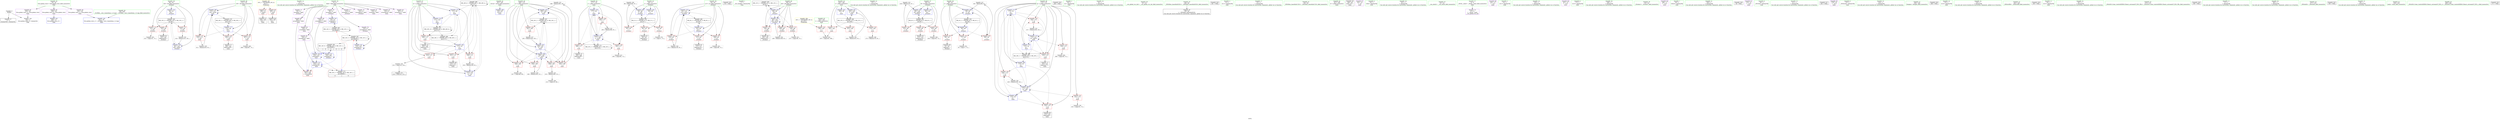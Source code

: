 digraph "SVFG" {
	label="SVFG";

	Node0x558fda318f20 [shape=record,color=grey,label="{NodeID: 0\nNullPtr}"];
	Node0x558fda318f20 -> Node0x558fda339a10[style=solid];
	Node0x558fda318f20 -> Node0x558fda33f210[style=solid];
	Node0x558fda351380 [shape=record,color=black,label="{NodeID: 263\nMR_10V_3 = PHI(MR_10V_4, MR_10V_2, )\npts\{65 \}\n}"];
	Node0x558fda351380 -> Node0x558fda338d10[style=dashed];
	Node0x558fda351380 -> Node0x558fda338de0[style=dashed];
	Node0x558fda351380 -> Node0x558fda338eb0[style=dashed];
	Node0x558fda351380 -> Node0x558fda33fe70[style=dashed];
	Node0x558fda340f80 [shape=record,color=blue,label="{NodeID: 180\n175\<--311\ni29\<--inc44\nmain\n}"];
	Node0x558fda340f80 -> Node0x558fda33ea60[style=dashed];
	Node0x558fda340f80 -> Node0x558fda33eb30[style=dashed];
	Node0x558fda340f80 -> Node0x558fda33ec00[style=dashed];
	Node0x558fda340f80 -> Node0x558fda340f80[style=dashed];
	Node0x558fda340f80 -> Node0x558fda353a80[style=dashed];
	Node0x558fda338280 [shape=record,color=red,label="{NodeID: 97\n186\<--19\n\<--stdout\nmain\n}"];
	Node0x558fda338280 -> Node0x558fda33a290[style=solid];
	Node0x558fda317990 [shape=record,color=green,label="{NodeID: 14\n73\<--1\n\<--dummyObj\nCan only get source location for instruction, argument, global var or function.}"];
	Node0x558fda338de0 [shape=record,color=red,label="{NodeID: 111\n142\<--64\n\<--i26\n_Z5clearv\n}"];
	Node0x558fda338de0 -> Node0x558fda33a0f0[style=solid];
	Node0x558fda3370e0 [shape=record,color=green,label="{NodeID: 28\n8\<--9\nfield\<--field_field_insensitive\nGlob }"];
	Node0x558fda3370e0 -> Node0x558fda33a910[style=solid];
	Node0x558fda3370e0 -> Node0x558fda33a9e0[style=solid];
	Node0x558fda3370e0 -> Node0x558fda33aab0[style=solid];
	Node0x558fda3370e0 -> Node0x558fda33ab80[style=solid];
	Node0x558fda3370e0 -> Node0x558fda33ac50[style=solid];
	Node0x558fda3370e0 -> Node0x558fda33ad20[style=solid];
	Node0x558fda3370e0 -> Node0x558fda33adf0[style=solid];
	Node0x558fda3370e0 -> Node0x558fda33aec0[style=solid];
	Node0x558fda3370e0 -> Node0x558fda33af90[style=solid];
	Node0x558fda3370e0 -> Node0x558fda33b060[style=solid];
	Node0x558fda3370e0 -> Node0x558fda33b130[style=solid];
	Node0x558fda3370e0 -> Node0x558fda33b200[style=solid];
	Node0x558fda33e240 [shape=record,color=red,label="{NodeID: 125\n214\<--171\n\<--si\nmain\n}"];
	Node0x558fda33e240 -> Node0x558fda346d20[style=solid];
	Node0x558fda337ca0 [shape=record,color=green,label="{NodeID: 42\n161\<--162\nretval\<--retval_field_insensitive\nmain\n}"];
	Node0x558fda337ca0 -> Node0x558fda33ff40[style=solid];
	Node0x558fda344320 [shape=record,color=grey,label="{NodeID: 222\n266 = Binary(265, 267, )\n}"];
	Node0x558fda344320 -> Node0x558fda340c40[style=solid];
	Node0x558fda33eda0 [shape=record,color=red,label="{NodeID: 139\n298\<--177\n\<--j\nmain\n}"];
	Node0x558fda33eda0 -> Node0x558fda33a770[style=solid];
	Node0x558fda339910 [shape=record,color=green,label="{NodeID: 56\n28\<--336\n_GLOBAL__sub_I_hamelinny_2_0.cpp\<--_GLOBAL__sub_I_hamelinny_2_0.cpp_field_insensitive\n}"];
	Node0x558fda339910 -> Node0x558fda33f110[style=solid];
	Node0x558fda345820 [shape=record,color=grey,label="{NodeID: 236\n96 = Binary(95, 97, )\n}"];
	Node0x558fda345820 -> Node0x558fda33f650[style=solid];
	Node0x558fda33f990 [shape=record,color=blue,label="{NodeID: 153\n62\<--121\nj12\<--inc21\n_Z5clearv\n}"];
	Node0x558fda33f990 -> Node0x558fda338aa0[style=dashed];
	Node0x558fda33f990 -> Node0x558fda338b70[style=dashed];
	Node0x558fda33f990 -> Node0x558fda338c40[style=dashed];
	Node0x558fda33f990 -> Node0x558fda33f990[style=dashed];
	Node0x558fda33f990 -> Node0x558fda358a80[style=dashed];
	Node0x558fda33a500 [shape=record,color=black,label="{NodeID: 70\n250\<--249\nidxprom15\<--\nmain\n}"];
	Node0x558fda36b330 [shape=record,color=black,label="{NodeID: 333\n276 = PHI()\n}"];
	Node0x558fda346d20 [shape=record,color=grey,label="{NodeID: 250\n215 = cmp(214, 216, )\n}"];
	Node0x558fda346d20 -> Node0x558fda06e150[style=solid];
	Node0x558fda3404f0 [shape=record,color=blue,label="{NodeID: 167\n171\<--235\nsi\<--inc\nmain\n}"];
	Node0x558fda3404f0 -> Node0x558fda359480[style=dashed];
	Node0x558fda33b060 [shape=record,color=purple,label="{NodeID: 84\n254\<--8\narrayidx18\<--field\nmain\n}"];
	Node0x558fda33b060 -> Node0x558fda340900[style=solid];
	Node0x558fda318e80 [shape=record,color=green,label="{NodeID: 1\n7\<--1\n__dso_handle\<--dummyObj\nGlob }"];
	Node0x558fda352090 [shape=record,color=black,label="{NodeID: 264\nMR_12V_2 = PHI(MR_12V_4, MR_12V_1, )\npts\{67 \}\n}"];
	Node0x558fda352090 -> Node0x558fda33fc00[style=dashed];
	Node0x558fda341050 [shape=record,color=blue,label="{NodeID: 181\n165\<--316\ni\<--inc47\nmain\n}"];
	Node0x558fda341050 -> Node0x558fda352680[style=dashed];
	Node0x558fda338350 [shape=record,color=red,label="{NodeID: 98\n71\<--56\n\<--i\n_Z5clearv\n}"];
	Node0x558fda338350 -> Node0x558fda347020[style=solid];
	Node0x558fda317a60 [shape=record,color=green,label="{NodeID: 15\n87\<--1\n\<--dummyObj\nCan only get source location for instruction, argument, global var or function.}"];
	Node0x558fda338eb0 [shape=record,color=red,label="{NodeID: 112\n153\<--64\n\<--i26\n_Z5clearv\n}"];
	Node0x558fda338eb0 -> Node0x558fda3456a0[style=solid];
	Node0x558fda3371b0 [shape=record,color=green,label="{NodeID: 29\n26\<--30\nllvm.global_ctors\<--llvm.global_ctors_field_insensitive\nGlob }"];
	Node0x558fda3371b0 -> Node0x558fda33b7b0[style=solid];
	Node0x558fda3371b0 -> Node0x558fda33b8b0[style=solid];
	Node0x558fda3371b0 -> Node0x558fda33b9b0[style=solid];
	Node0x558fda33e310 [shape=record,color=red,label="{NodeID: 126\n221\<--171\n\<--si\nmain\n}"];
	Node0x558fda33e310 -> Node0x558fda33a360[style=solid];
	Node0x558fda337d70 [shape=record,color=green,label="{NodeID: 43\n163\<--164\nt\<--t_field_insensitive\nmain\n}"];
	Node0x558fda337d70 -> Node0x558fda33db30[style=solid];
	Node0x558fda3444a0 [shape=record,color=grey,label="{NodeID: 223\n126 = Binary(125, 97, )\n}"];
	Node0x558fda3444a0 -> Node0x558fda33fa60[style=solid];
	Node0x558fda33ee70 [shape=record,color=red,label="{NodeID: 140\n304\<--177\n\<--j\nmain\n}"];
	Node0x558fda33ee70 -> Node0x558fda3450a0[style=solid];
	Node0x558fda339a10 [shape=record,color=black,label="{NodeID: 57\n2\<--3\ndummyVal\<--dummyVal\n}"];
	Node0x558fda3459a0 [shape=record,color=grey,label="{NodeID: 237\n90 = Binary(89, 91, )\n}"];
	Node0x558fda3459a0 -> Node0x558fda33f580[style=solid];
	Node0x558fda33fa60 [shape=record,color=blue,label="{NodeID: 154\n60\<--126\ni8\<--add24\n_Z5clearv\n}"];
	Node0x558fda33fa60 -> Node0x558fda358580[style=dashed];
	Node0x558fda33a5d0 [shape=record,color=black,label="{NodeID: 71\n253\<--252\nidxprom17\<--\nmain\n}"];
	Node0x558fda36b430 [shape=record,color=black,label="{NodeID: 334\n280 = PHI()\n}"];
	Node0x558fda346ea0 [shape=record,color=grey,label="{NodeID: 251\n78 = cmp(77, 73, )\n}"];
	Node0x558fda3405c0 [shape=record,color=blue,label="{NodeID: 168\n173\<--91\nsj\<--\nmain\n}"];
	Node0x558fda3405c0 -> Node0x558fda33e580[style=dashed];
	Node0x558fda3405c0 -> Node0x558fda33e650[style=dashed];
	Node0x558fda3405c0 -> Node0x558fda340420[style=dashed];
	Node0x558fda3405c0 -> Node0x558fda340830[style=dashed];
	Node0x558fda33b130 [shape=record,color=purple,label="{NodeID: 85\n297\<--8\narrayidx37\<--field\nmain\n}"];
	Node0x558fda318590 [shape=record,color=green,label="{NodeID: 2\n10\<--1\n.str\<--dummyObj\nGlob }"];
	Node0x558fda352180 [shape=record,color=black,label="{NodeID: 265\nMR_14V_8 = PHI(MR_14V_9, MR_14V_5, )\npts\{90000 \}\n|{|<s2>8|<s3>8|<s4>8|<s5>8}}"];
	Node0x558fda352180 -> Node0x558fda33fcd0[style=dashed];
	Node0x558fda352180 -> Node0x558fda352180[style=dashed];
	Node0x558fda352180:s2 -> Node0x558fda33ef40[style=dashed,color=blue];
	Node0x558fda352180:s3 -> Node0x558fda340350[style=dashed,color=blue];
	Node0x558fda352180:s4 -> Node0x558fda340900[style=dashed,color=blue];
	Node0x558fda352180:s5 -> Node0x558fda354480[style=dashed,color=blue];
	Node0x558fda338420 [shape=record,color=red,label="{NodeID: 99\n83\<--56\n\<--i\n_Z5clearv\n}"];
	Node0x558fda338420 -> Node0x558fda339db0[style=solid];
	Node0x558fda317b30 [shape=record,color=green,label="{NodeID: 16\n91\<--1\n\<--dummyObj\nCan only get source location for instruction, argument, global var or function.}"];
	Node0x558fda338f80 [shape=record,color=red,label="{NodeID: 113\n136\<--66\n\<--j30\n_Z5clearv\n}"];
	Node0x558fda338f80 -> Node0x558fda345fa0[style=solid];
	Node0x558fda337280 [shape=record,color=green,label="{NodeID: 30\n31\<--32\n__cxx_global_var_init\<--__cxx_global_var_init_field_insensitive\n}"];
	Node0x558fda33e3e0 [shape=record,color=red,label="{NodeID: 127\n234\<--171\n\<--si\nmain\n}"];
	Node0x558fda33e3e0 -> Node0x558fda344620[style=solid];
	Node0x558fda337e40 [shape=record,color=green,label="{NodeID: 44\n165\<--166\ni\<--i_field_insensitive\nmain\n}"];
	Node0x558fda337e40 -> Node0x558fda33dbc0[style=solid];
	Node0x558fda337e40 -> Node0x558fda33dc90[style=solid];
	Node0x558fda337e40 -> Node0x558fda33dd60[style=solid];
	Node0x558fda337e40 -> Node0x558fda340010[style=solid];
	Node0x558fda337e40 -> Node0x558fda341050[style=solid];
	Node0x558fda344620 [shape=record,color=grey,label="{NodeID: 224\n235 = Binary(234, 91, )\n}"];
	Node0x558fda344620 -> Node0x558fda3404f0[style=solid];
	Node0x558fda33ef40 [shape=record,color=red,label="{NodeID: 141\n301\<--300\n\<--arrayidx39\nmain\n}"];
	Node0x558fda339b10 [shape=record,color=black,label="{NodeID: 58\n39\<--40\n\<--_ZNSt8ios_base4InitD1Ev\nCan only get source location for instruction, argument, global var or function.}"];
	Node0x558fda345b20 [shape=record,color=grey,label="{NodeID: 238\n275 = Binary(274, 91, )\n}"];
	Node0x558fda33fb30 [shape=record,color=blue,label="{NodeID: 155\n64\<--91\ni26\<--\n_Z5clearv\n}"];
	Node0x558fda33fb30 -> Node0x558fda351380[style=dashed];
	Node0x558fda33a6a0 [shape=record,color=black,label="{NodeID: 72\n296\<--295\nidxprom36\<--\nmain\n}"];
	Node0x558fda36b530 [shape=record,color=black,label="{NodeID: 335\n281 = PHI()\n}"];
	Node0x558fda347020 [shape=record,color=grey,label="{NodeID: 252\n72 = cmp(71, 73, )\n}"];
	Node0x558fda340690 [shape=record,color=blue,label="{NodeID: 169\n169\<--240\nn\<--sub11\nmain\n}"];
	Node0x558fda340690 -> Node0x558fda33df00[style=dashed];
	Node0x558fda340690 -> Node0x558fda33dfd0[style=dashed];
	Node0x558fda340690 -> Node0x558fda33e0a0[style=dashed];
	Node0x558fda340690 -> Node0x558fda33e170[style=dashed];
	Node0x558fda340690 -> Node0x558fda340690[style=dashed];
	Node0x558fda340690 -> Node0x558fda340c40[style=dashed];
	Node0x558fda340690 -> Node0x558fda352b80[style=dashed];
	Node0x558fda33b200 [shape=record,color=purple,label="{NodeID: 86\n300\<--8\narrayidx39\<--field\nmain\n}"];
	Node0x558fda33b200 -> Node0x558fda33ef40[style=solid];
	Node0x558fda318fb0 [shape=record,color=green,label="{NodeID: 3\n12\<--1\n.str.1\<--dummyObj\nGlob }"];
	Node0x558fda352680 [shape=record,color=black,label="{NodeID: 266\nMR_22V_3 = PHI(MR_22V_4, MR_22V_2, )\npts\{166 \}\n}"];
	Node0x558fda352680 -> Node0x558fda33dbc0[style=dashed];
	Node0x558fda352680 -> Node0x558fda33dc90[style=dashed];
	Node0x558fda352680 -> Node0x558fda33dd60[style=dashed];
	Node0x558fda352680 -> Node0x558fda341050[style=dashed];
	Node0x558fda3384f0 [shape=record,color=red,label="{NodeID: 100\n95\<--56\n\<--i\n_Z5clearv\n}"];
	Node0x558fda3384f0 -> Node0x558fda345820[style=solid];
	Node0x558fda317c00 [shape=record,color=green,label="{NodeID: 17\n97\<--1\n\<--dummyObj\nCan only get source location for instruction, argument, global var or function.}"];
	Node0x558fda339050 [shape=record,color=red,label="{NodeID: 114\n139\<--66\n\<--j30\n_Z5clearv\n}"];
	Node0x558fda339050 -> Node0x558fda33a020[style=solid];
	Node0x558fda337350 [shape=record,color=green,label="{NodeID: 31\n35\<--36\n_ZNSt8ios_base4InitC1Ev\<--_ZNSt8ios_base4InitC1Ev_field_insensitive\n}"];
	Node0x558fda33e4b0 [shape=record,color=red,label="{NodeID: 128\n249\<--171\n\<--si\nmain\n}"];
	Node0x558fda33e4b0 -> Node0x558fda33a500[style=solid];
	Node0x558fda337f10 [shape=record,color=green,label="{NodeID: 45\n167\<--168\nd\<--d_field_insensitive\nmain\n}"];
	Node0x558fda3447a0 [shape=record,color=grey,label="{NodeID: 225\n210 = Binary(209, 211, )\n}"];
	Node0x558fda3447a0 -> Node0x558fda345e20[style=solid];
	Node0x558fda33f010 [shape=record,color=blue,label="{NodeID: 142\n340\<--27\nllvm.global_ctors_0\<--\nGlob }"];
	Node0x558fda339c10 [shape=record,color=black,label="{NodeID: 59\n160\<--69\nmain_ret\<--\nmain\n}"];
	Node0x558fda345ca0 [shape=record,color=grey,label="{NodeID: 239\n232 = cmp(231, 73, )\n}"];
	Node0x558fda33fc00 [shape=record,color=blue,label="{NodeID: 156\n66\<--69\nj30\<--\n_Z5clearv\n}"];
	Node0x558fda33fc00 -> Node0x558fda338f80[style=dashed];
	Node0x558fda33fc00 -> Node0x558fda339050[style=dashed];
	Node0x558fda33fc00 -> Node0x558fda33daa0[style=dashed];
	Node0x558fda33fc00 -> Node0x558fda33fda0[style=dashed];
	Node0x558fda33fc00 -> Node0x558fda352090[style=dashed];
	Node0x558fda33a770 [shape=record,color=black,label="{NodeID: 73\n299\<--298\nidxprom38\<--\nmain\n}"];
	Node0x558fda340760 [shape=record,color=blue,label="{NodeID: 170\n171\<--69\nsi\<--\nmain\n}"];
	Node0x558fda340760 -> Node0x558fda33e4b0[style=dashed];
	Node0x558fda340760 -> Node0x558fda340aa0[style=dashed];
	Node0x558fda340760 -> Node0x558fda353080[style=dashed];
	Node0x558fda340760 -> Node0x558fda354980[style=dashed];
	Node0x558fda33b2d0 [shape=record,color=purple,label="{NodeID: 87\n181\<--10\n\<--.str\nmain\n}"];
	Node0x558fda318b80 [shape=record,color=green,label="{NodeID: 4\n14\<--1\nstdin\<--dummyObj\nGlob }"];
	Node0x558fda352b80 [shape=record,color=black,label="{NodeID: 267\nMR_24V_2 = PHI(MR_24V_6, MR_24V_1, )\npts\{170 \}\n}"];
	Node0x558fda352b80 -> Node0x558fda33de30[style=dashed];
	Node0x558fda352b80 -> Node0x558fda3400e0[style=dashed];
	Node0x558fda3385c0 [shape=record,color=red,label="{NodeID: 101\n77\<--58\n\<--j\n_Z5clearv\n}"];
	Node0x558fda3385c0 -> Node0x558fda346ea0[style=solid];
	Node0x558fda336b00 [shape=record,color=green,label="{NodeID: 18\n101\<--1\n\<--dummyObj\nCan only get source location for instruction, argument, global var or function.}"];
	Node0x558fda33daa0 [shape=record,color=red,label="{NodeID: 115\n148\<--66\n\<--j30\n_Z5clearv\n}"];
	Node0x558fda33daa0 -> Node0x558fda345520[style=solid];
	Node0x558fda337420 [shape=record,color=green,label="{NodeID: 32\n41\<--42\n__cxa_atexit\<--__cxa_atexit_field_insensitive\n}"];
	Node0x558fda33e580 [shape=record,color=red,label="{NodeID: 129\n224\<--173\n\<--sj\nmain\n}"];
	Node0x558fda33e580 -> Node0x558fda33a430[style=solid];
	Node0x558fda337fe0 [shape=record,color=green,label="{NodeID: 46\n169\<--170\nn\<--n_field_insensitive\nmain\n}"];
	Node0x558fda337fe0 -> Node0x558fda33de30[style=solid];
	Node0x558fda337fe0 -> Node0x558fda33df00[style=solid];
	Node0x558fda337fe0 -> Node0x558fda33dfd0[style=solid];
	Node0x558fda337fe0 -> Node0x558fda33e0a0[style=solid];
	Node0x558fda337fe0 -> Node0x558fda33e170[style=solid];
	Node0x558fda337fe0 -> Node0x558fda3400e0[style=solid];
	Node0x558fda337fe0 -> Node0x558fda340690[style=solid];
	Node0x558fda337fe0 -> Node0x558fda340c40[style=solid];
	Node0x558fda344920 [shape=record,color=grey,label="{NodeID: 226\n121 = Binary(120, 91, )\n}"];
	Node0x558fda344920 -> Node0x558fda33f990[style=solid];
	Node0x558fda33f110 [shape=record,color=blue,label="{NodeID: 143\n341\<--28\nllvm.global_ctors_1\<--_GLOBAL__sub_I_hamelinny_2_0.cpp\nGlob }"];
	Node0x558fda339ce0 [shape=record,color=black,label="{NodeID: 60\n81\<--80\nidxprom\<--\n_Z5clearv\n}"];
	Node0x558fda345e20 [shape=record,color=grey,label="{NodeID: 240\n212 = cmp(210, 69, )\n}"];
	Node0x558fda33fcd0 [shape=record,color=blue,label="{NodeID: 157\n144\<--146\narrayidx37\<--\n_Z5clearv\n}"];
	Node0x558fda33fcd0 -> Node0x558fda33fcd0[style=dashed];
	Node0x558fda33fcd0 -> Node0x558fda352180[style=dashed];
	Node0x558fda33a840 [shape=record,color=purple,label="{NodeID: 74\n37\<--4\n\<--_ZStL8__ioinit\n__cxx_global_var_init\n}"];
	Node0x558fda340830 [shape=record,color=blue,label="{NodeID: 171\n173\<--91\nsj\<--\nmain\n}"];
	Node0x558fda340830 -> Node0x558fda33e7f0[style=dashed];
	Node0x558fda340830 -> Node0x558fda33e8c0[style=dashed];
	Node0x558fda340830 -> Node0x558fda3409d0[style=dashed];
	Node0x558fda340830 -> Node0x558fda353580[style=dashed];
	Node0x558fda33b3a0 [shape=record,color=purple,label="{NodeID: 88\n182\<--12\n\<--.str.1\nmain\n}"];
	Node0x558fda318c10 [shape=record,color=green,label="{NodeID: 5\n15\<--1\n.str.2\<--dummyObj\nGlob }"];
	Node0x558fda353080 [shape=record,color=black,label="{NodeID: 268\nMR_26V_2 = PHI(MR_26V_8, MR_26V_1, )\npts\{172 \}\n}"];
	Node0x558fda353080 -> Node0x558fda3401b0[style=dashed];
	Node0x558fda338690 [shape=record,color=red,label="{NodeID: 102\n80\<--58\n\<--j\n_Z5clearv\n}"];
	Node0x558fda338690 -> Node0x558fda339ce0[style=solid];
	Node0x558fda336b90 [shape=record,color=green,label="{NodeID: 19\n118\<--1\n\<--dummyObj\nCan only get source location for instruction, argument, global var or function.}"];
	Node0x558fda33db30 [shape=record,color=red,label="{NodeID: 116\n196\<--163\n\<--t\nmain\n}"];
	Node0x558fda33db30 -> Node0x558fda346120[style=solid];
	Node0x558fda3374f0 [shape=record,color=green,label="{NodeID: 33\n40\<--46\n_ZNSt8ios_base4InitD1Ev\<--_ZNSt8ios_base4InitD1Ev_field_insensitive\n}"];
	Node0x558fda3374f0 -> Node0x558fda339b10[style=solid];
	Node0x558fda33e650 [shape=record,color=red,label="{NodeID: 130\n228\<--173\n\<--sj\nmain\n}"];
	Node0x558fda33e650 -> Node0x558fda344f20[style=solid];
	Node0x558fda3380b0 [shape=record,color=green,label="{NodeID: 47\n171\<--172\nsi\<--si_field_insensitive\nmain\n}"];
	Node0x558fda3380b0 -> Node0x558fda33e240[style=solid];
	Node0x558fda3380b0 -> Node0x558fda33e310[style=solid];
	Node0x558fda3380b0 -> Node0x558fda33e3e0[style=solid];
	Node0x558fda3380b0 -> Node0x558fda33e4b0[style=solid];
	Node0x558fda3380b0 -> Node0x558fda3401b0[style=solid];
	Node0x558fda3380b0 -> Node0x558fda3404f0[style=solid];
	Node0x558fda3380b0 -> Node0x558fda340760[style=solid];
	Node0x558fda3380b0 -> Node0x558fda340aa0[style=solid];
	Node0x558fda344aa0 [shape=record,color=grey,label="{NodeID: 227\n202 = Binary(203, 201, )\n}"];
	Node0x558fda344aa0 -> Node0x558fda3400e0[style=solid];
	Node0x558fda33f210 [shape=record,color=blue, style = dotted,label="{NodeID: 144\n342\<--3\nllvm.global_ctors_2\<--dummyVal\nGlob }"];
	Node0x558fda339db0 [shape=record,color=black,label="{NodeID: 61\n84\<--83\nidxprom4\<--\n_Z5clearv\n}"];
	Node0x558fda345fa0 [shape=record,color=grey,label="{NodeID: 241\n137 = cmp(136, 73, )\n}"];
	Node0x558fda33fda0 [shape=record,color=blue,label="{NodeID: 158\n66\<--149\nj30\<--inc39\n_Z5clearv\n}"];
	Node0x558fda33fda0 -> Node0x558fda338f80[style=dashed];
	Node0x558fda33fda0 -> Node0x558fda339050[style=dashed];
	Node0x558fda33fda0 -> Node0x558fda33daa0[style=dashed];
	Node0x558fda33fda0 -> Node0x558fda33fda0[style=dashed];
	Node0x558fda33fda0 -> Node0x558fda352090[style=dashed];
	Node0x558fda33a910 [shape=record,color=purple,label="{NodeID: 75\n82\<--8\narrayidx\<--field\n_Z5clearv\n}"];
	Node0x558fda340900 [shape=record,color=blue,label="{NodeID: 172\n254\<--118\narrayidx18\<--\nmain\n}"];
	Node0x558fda340900 -> Node0x558fda33ef40[style=dashed];
	Node0x558fda340900 -> Node0x558fda340900[style=dashed];
	Node0x558fda340900 -> Node0x558fda354480[style=dashed];
	Node0x558fda33b470 [shape=record,color=purple,label="{NodeID: 89\n187\<--15\n\<--.str.2\nmain\n}"];
	Node0x558fda317780 [shape=record,color=green,label="{NodeID: 6\n17\<--1\n.str.3\<--dummyObj\nGlob }"];
	Node0x558fda353580 [shape=record,color=black,label="{NodeID: 269\nMR_28V_2 = PHI(MR_28V_9, MR_28V_1, )\npts\{174 \}\n}"];
	Node0x558fda353580 -> Node0x558fda340280[style=dashed];
	Node0x558fda338760 [shape=record,color=red,label="{NodeID: 103\n89\<--58\n\<--j\n_Z5clearv\n}"];
	Node0x558fda338760 -> Node0x558fda3459a0[style=solid];
	Node0x558fda336c20 [shape=record,color=green,label="{NodeID: 20\n146\<--1\n\<--dummyObj\nCan only get source location for instruction, argument, global var or function.}"];
	Node0x558fda33dbc0 [shape=record,color=red,label="{NodeID: 117\n195\<--165\n\<--i\nmain\n}"];
	Node0x558fda33dbc0 -> Node0x558fda346120[style=solid];
	Node0x558fda3375c0 [shape=record,color=green,label="{NodeID: 34\n53\<--54\n_Z5clearv\<--_Z5clearv_field_insensitive\n}"];
	Node0x558fda35aee0 [shape=record,color=yellow,style=double,label="{NodeID: 297\n16V_1 = ENCHI(MR_16V_0)\npts\{1 \}\nFun[main]}"];
	Node0x558fda35aee0 -> Node0x558fda3381b0[style=dashed];
	Node0x558fda35aee0 -> Node0x558fda338280[style=dashed];
	Node0x558fda33e720 [shape=record,color=red,label="{NodeID: 131\n231\<--173\n\<--sj\nmain\n}"];
	Node0x558fda33e720 -> Node0x558fda345ca0[style=solid];
	Node0x558fda3391a0 [shape=record,color=green,label="{NodeID: 48\n173\<--174\nsj\<--sj_field_insensitive\nmain\n}"];
	Node0x558fda3391a0 -> Node0x558fda33e580[style=solid];
	Node0x558fda3391a0 -> Node0x558fda33e650[style=solid];
	Node0x558fda3391a0 -> Node0x558fda33e720[style=solid];
	Node0x558fda3391a0 -> Node0x558fda33e7f0[style=solid];
	Node0x558fda3391a0 -> Node0x558fda33e8c0[style=solid];
	Node0x558fda3391a0 -> Node0x558fda33e990[style=solid];
	Node0x558fda3391a0 -> Node0x558fda340280[style=solid];
	Node0x558fda3391a0 -> Node0x558fda340420[style=solid];
	Node0x558fda3391a0 -> Node0x558fda3405c0[style=solid];
	Node0x558fda3391a0 -> Node0x558fda340830[style=solid];
	Node0x558fda3391a0 -> Node0x558fda3409d0[style=solid];
	Node0x558fda3391a0 -> Node0x558fda340b70[style=solid];
	Node0x558fda344c20 [shape=record,color=grey,label="{NodeID: 228\n240 = Binary(239, 211, )\n}"];
	Node0x558fda344c20 -> Node0x558fda340690[style=solid];
	Node0x558fda33f310 [shape=record,color=blue,label="{NodeID: 145\n56\<--69\ni\<--\n_Z5clearv\n}"];
	Node0x558fda33f310 -> Node0x558fda34fa80[style=dashed];
	Node0x558fda339e80 [shape=record,color=black,label="{NodeID: 62\n112\<--111\nidxprom16\<--\n_Z5clearv\n}"];
	Node0x558fda346120 [shape=record,color=grey,label="{NodeID: 242\n197 = cmp(195, 196, )\n}"];
	Node0x558fda33fe70 [shape=record,color=blue,label="{NodeID: 159\n64\<--154\ni26\<--add42\n_Z5clearv\n}"];
	Node0x558fda33fe70 -> Node0x558fda351380[style=dashed];
	Node0x558fda33a9e0 [shape=record,color=purple,label="{NodeID: 76\n85\<--8\narrayidx5\<--field\n_Z5clearv\n}"];
	Node0x558fda33a9e0 -> Node0x558fda33f4b0[style=solid];
	Node0x558fda3409d0 [shape=record,color=blue,label="{NodeID: 173\n173\<--257\nsj\<--add19\nmain\n}"];
	Node0x558fda3409d0 -> Node0x558fda33e7f0[style=dashed];
	Node0x558fda3409d0 -> Node0x558fda33e8c0[style=dashed];
	Node0x558fda3409d0 -> Node0x558fda33e990[style=dashed];
	Node0x558fda3409d0 -> Node0x558fda3409d0[style=dashed];
	Node0x558fda3409d0 -> Node0x558fda340b70[style=dashed];
	Node0x558fda3409d0 -> Node0x558fda353580[style=dashed];
	Node0x558fda33b540 [shape=record,color=purple,label="{NodeID: 90\n188\<--17\n\<--.str.3\nmain\n}"];
	Node0x558fda317810 [shape=record,color=green,label="{NodeID: 7\n19\<--1\nstdout\<--dummyObj\nGlob }"];
	Node0x558fda353a80 [shape=record,color=black,label="{NodeID: 270\nMR_30V_2 = PHI(MR_30V_4, MR_30V_1, )\npts\{176 \}\n}"];
	Node0x558fda353a80 -> Node0x558fda340d10[style=dashed];
	Node0x558fda338830 [shape=record,color=red,label="{NodeID: 104\n103\<--60\n\<--i8\n_Z5clearv\n}"];
	Node0x558fda338830 -> Node0x558fda346720[style=solid];
	Node0x558fda336cb0 [shape=record,color=green,label="{NodeID: 21\n203\<--1\n\<--dummyObj\nCan only get source location for instruction, argument, global var or function.}"];
	Node0x558fda33dc90 [shape=record,color=red,label="{NodeID: 118\n274\<--165\n\<--i\nmain\n}"];
	Node0x558fda33dc90 -> Node0x558fda345b20[style=solid];
	Node0x558fda3376c0 [shape=record,color=green,label="{NodeID: 35\n56\<--57\ni\<--i_field_insensitive\n_Z5clearv\n}"];
	Node0x558fda3376c0 -> Node0x558fda338350[style=solid];
	Node0x558fda3376c0 -> Node0x558fda338420[style=solid];
	Node0x558fda3376c0 -> Node0x558fda3384f0[style=solid];
	Node0x558fda3376c0 -> Node0x558fda33f310[style=solid];
	Node0x558fda3376c0 -> Node0x558fda33f650[style=solid];
	Node0x558fda33e7f0 [shape=record,color=red,label="{NodeID: 132\n252\<--173\n\<--sj\nmain\n}"];
	Node0x558fda33e7f0 -> Node0x558fda33a5d0[style=solid];
	Node0x558fda339270 [shape=record,color=green,label="{NodeID: 49\n175\<--176\ni29\<--i29_field_insensitive\nmain\n}"];
	Node0x558fda339270 -> Node0x558fda33ea60[style=solid];
	Node0x558fda339270 -> Node0x558fda33eb30[style=solid];
	Node0x558fda339270 -> Node0x558fda33ec00[style=solid];
	Node0x558fda339270 -> Node0x558fda340d10[style=solid];
	Node0x558fda339270 -> Node0x558fda340f80[style=solid];
	Node0x558fda344da0 [shape=record,color=grey,label="{NodeID: 229\n311 = Binary(310, 91, )\n}"];
	Node0x558fda344da0 -> Node0x558fda340f80[style=solid];
	Node0x558fda33f3e0 [shape=record,color=blue,label="{NodeID: 146\n58\<--69\nj\<--\n_Z5clearv\n}"];
	Node0x558fda33f3e0 -> Node0x558fda3385c0[style=dashed];
	Node0x558fda33f3e0 -> Node0x558fda338690[style=dashed];
	Node0x558fda33f3e0 -> Node0x558fda338760[style=dashed];
	Node0x558fda33f3e0 -> Node0x558fda33f580[style=dashed];
	Node0x558fda33f3e0 -> Node0x558fda34ff80[style=dashed];
	Node0x558fda339f50 [shape=record,color=black,label="{NodeID: 63\n115\<--114\nidxprom18\<--\n_Z5clearv\n}"];
	Node0x558fda36a9f0 [shape=record,color=black,label="{NodeID: 326\n38 = PHI()\n}"];
	Node0x558fda3462a0 [shape=record,color=grey,label="{NodeID: 243\n132 = cmp(131, 73, )\n}"];
	Node0x558fda33ff40 [shape=record,color=blue,label="{NodeID: 160\n161\<--69\nretval\<--\nmain\n}"];
	Node0x558fda33aab0 [shape=record,color=purple,label="{NodeID: 77\n113\<--8\narrayidx17\<--field\n_Z5clearv\n}"];
	Node0x558fda340aa0 [shape=record,color=blue,label="{NodeID: 174\n171\<--216\nsi\<--\nmain\n}"];
	Node0x558fda340aa0 -> Node0x558fda354980[style=dashed];
	Node0x558fda33b610 [shape=record,color=purple,label="{NodeID: 91\n270\<--22\n\<--.str.4\nmain\n}"];
	Node0x558fda3178a0 [shape=record,color=green,label="{NodeID: 8\n20\<--1\n_ZSt3cin\<--dummyObj\nGlob }"];
	Node0x558fda353f80 [shape=record,color=black,label="{NodeID: 271\nMR_32V_2 = PHI(MR_32V_3, MR_32V_1, )\npts\{178 \}\n}"];
	Node0x558fda353f80 -> Node0x558fda340de0[style=dashed];
	Node0x558fda353f80 -> Node0x558fda353f80[style=dashed];
	Node0x558fda338900 [shape=record,color=red,label="{NodeID: 105\n114\<--60\n\<--i8\n_Z5clearv\n}"];
	Node0x558fda338900 -> Node0x558fda339f50[style=solid];
	Node0x558fda336d40 [shape=record,color=green,label="{NodeID: 22\n211\<--1\n\<--dummyObj\nCan only get source location for instruction, argument, global var or function.}"];
	Node0x558fda358580 [shape=record,color=black,label="{NodeID: 285\nMR_6V_3 = PHI(MR_6V_4, MR_6V_2, )\npts\{61 \}\n}"];
	Node0x558fda358580 -> Node0x558fda338830[style=dashed];
	Node0x558fda358580 -> Node0x558fda338900[style=dashed];
	Node0x558fda358580 -> Node0x558fda3389d0[style=dashed];
	Node0x558fda358580 -> Node0x558fda33fa60[style=dashed];
	Node0x558fda33dd60 [shape=record,color=red,label="{NodeID: 119\n315\<--165\n\<--i\nmain\n}"];
	Node0x558fda33dd60 -> Node0x558fda3453a0[style=solid];
	Node0x558fda337790 [shape=record,color=green,label="{NodeID: 36\n58\<--59\nj\<--j_field_insensitive\n_Z5clearv\n}"];
	Node0x558fda337790 -> Node0x558fda3385c0[style=solid];
	Node0x558fda337790 -> Node0x558fda338690[style=solid];
	Node0x558fda337790 -> Node0x558fda338760[style=solid];
	Node0x558fda337790 -> Node0x558fda33f3e0[style=solid];
	Node0x558fda337790 -> Node0x558fda33f580[style=solid];
	Node0x558fda35b0d0 [shape=record,color=yellow,style=double,label="{NodeID: 299\n20V_1 = ENCHI(MR_20V_0)\npts\{164 \}\nFun[main]}"];
	Node0x558fda35b0d0 -> Node0x558fda33db30[style=dashed];
	Node0x558fda33e8c0 [shape=record,color=red,label="{NodeID: 133\n256\<--173\n\<--sj\nmain\n}"];
	Node0x558fda33e8c0 -> Node0x558fda345220[style=solid];
	Node0x558fda339340 [shape=record,color=green,label="{NodeID: 50\n177\<--178\nj\<--j_field_insensitive\nmain\n}"];
	Node0x558fda339340 -> Node0x558fda33ecd0[style=solid];
	Node0x558fda339340 -> Node0x558fda33eda0[style=solid];
	Node0x558fda339340 -> Node0x558fda33ee70[style=solid];
	Node0x558fda339340 -> Node0x558fda340de0[style=solid];
	Node0x558fda339340 -> Node0x558fda340eb0[style=solid];
	Node0x558fda344f20 [shape=record,color=grey,label="{NodeID: 230\n229 = Binary(228, 101, )\n}"];
	Node0x558fda344f20 -> Node0x558fda340420[style=solid];
	Node0x558fda33f4b0 [shape=record,color=blue,label="{NodeID: 147\n85\<--87\narrayidx5\<--\n_Z5clearv\n}"];
	Node0x558fda33f4b0 -> Node0x558fda350e80[style=dashed];
	Node0x558fda33a020 [shape=record,color=black,label="{NodeID: 64\n140\<--139\nidxprom34\<--\n_Z5clearv\n}"];
	Node0x558fda36aaf0 [shape=record,color=black,label="{NodeID: 327\n302 = PHI()\n}"];
	Node0x558fda346420 [shape=record,color=grey,label="{NodeID: 244\n260 = cmp(259, 73, )\n}"];
	Node0x558fda340010 [shape=record,color=blue,label="{NodeID: 161\n165\<--69\ni\<--\nmain\n}"];
	Node0x558fda340010 -> Node0x558fda352680[style=dashed];
	Node0x558fda33ab80 [shape=record,color=purple,label="{NodeID: 78\n116\<--8\narrayidx19\<--field\n_Z5clearv\n}"];
	Node0x558fda33ab80 -> Node0x558fda33f8c0[style=solid];
	Node0x558fda34fa80 [shape=record,color=black,label="{NodeID: 258\nMR_2V_3 = PHI(MR_2V_4, MR_2V_2, )\npts\{57 \}\n}"];
	Node0x558fda34fa80 -> Node0x558fda338350[style=dashed];
	Node0x558fda34fa80 -> Node0x558fda338420[style=dashed];
	Node0x558fda34fa80 -> Node0x558fda3384f0[style=dashed];
	Node0x558fda34fa80 -> Node0x558fda33f650[style=dashed];
	Node0x558fda340b70 [shape=record,color=blue,label="{NodeID: 175\n173\<--91\nsj\<--\nmain\n}"];
	Node0x558fda340b70 -> Node0x558fda33e7f0[style=dashed];
	Node0x558fda340b70 -> Node0x558fda33e8c0[style=dashed];
	Node0x558fda340b70 -> Node0x558fda3409d0[style=dashed];
	Node0x558fda340b70 -> Node0x558fda353580[style=dashed];
	Node0x558fda33b6e0 [shape=record,color=purple,label="{NodeID: 92\n279\<--24\n\<--.str.5\nmain\n}"];
	Node0x558fda3182c0 [shape=record,color=green,label="{NodeID: 9\n21\<--1\n_ZSt4cout\<--dummyObj\nGlob }"];
	Node0x558fda354480 [shape=record,color=black,label="{NodeID: 272\nMR_14V_2 = PHI(MR_14V_6, MR_14V_1, )\npts\{90000 \}\n|{<s0>8|<s1>8}}"];
	Node0x558fda354480:s0 -> Node0x558fda350e80[style=dashed,color=red];
	Node0x558fda354480:s1 -> Node0x558fda358f80[style=dashed,color=red];
	Node0x558fda3389d0 [shape=record,color=red,label="{NodeID: 106\n125\<--60\n\<--i8\n_Z5clearv\n}"];
	Node0x558fda3389d0 -> Node0x558fda3444a0[style=solid];
	Node0x558fda336dd0 [shape=record,color=green,label="{NodeID: 23\n216\<--1\n\<--dummyObj\nCan only get source location for instruction, argument, global var or function.}"];
	Node0x558fda358a80 [shape=record,color=black,label="{NodeID: 286\nMR_8V_2 = PHI(MR_8V_4, MR_8V_1, )\npts\{63 \}\n}"];
	Node0x558fda358a80 -> Node0x558fda33f7f0[style=dashed];
	Node0x558fda33de30 [shape=record,color=red,label="{NodeID: 120\n201\<--169\n\<--n\nmain\n}"];
	Node0x558fda33de30 -> Node0x558fda344aa0[style=solid];
	Node0x558fda337860 [shape=record,color=green,label="{NodeID: 37\n60\<--61\ni8\<--i8_field_insensitive\n_Z5clearv\n}"];
	Node0x558fda337860 -> Node0x558fda338830[style=solid];
	Node0x558fda337860 -> Node0x558fda338900[style=solid];
	Node0x558fda337860 -> Node0x558fda3389d0[style=solid];
	Node0x558fda337860 -> Node0x558fda33f720[style=solid];
	Node0x558fda337860 -> Node0x558fda33fa60[style=solid];
	Node0x558fda33e990 [shape=record,color=red,label="{NodeID: 134\n259\<--173\n\<--sj\nmain\n}"];
	Node0x558fda33e990 -> Node0x558fda346420[style=solid];
	Node0x558fda339410 [shape=record,color=green,label="{NodeID: 51\n184\<--185\nfreopen\<--freopen_field_insensitive\n}"];
	Node0x558fda3450a0 [shape=record,color=grey,label="{NodeID: 231\n305 = Binary(304, 91, )\n}"];
	Node0x558fda3450a0 -> Node0x558fda340eb0[style=solid];
	Node0x558fda33f580 [shape=record,color=blue,label="{NodeID: 148\n58\<--90\nj\<--inc\n_Z5clearv\n}"];
	Node0x558fda33f580 -> Node0x558fda3385c0[style=dashed];
	Node0x558fda33f580 -> Node0x558fda338690[style=dashed];
	Node0x558fda33f580 -> Node0x558fda338760[style=dashed];
	Node0x558fda33f580 -> Node0x558fda33f580[style=dashed];
	Node0x558fda33f580 -> Node0x558fda34ff80[style=dashed];
	Node0x558fda33a0f0 [shape=record,color=black,label="{NodeID: 65\n143\<--142\nidxprom36\<--\n_Z5clearv\n}"];
	Node0x558fda36add0 [shape=record,color=black,label="{NodeID: 328\n308 = PHI()\n}"];
	Node0x558fda3465a0 [shape=record,color=grey,label="{NodeID: 245\n109 = cmp(108, 73, )\n}"];
	Node0x558fda3400e0 [shape=record,color=blue,label="{NodeID: 162\n169\<--202\nn\<--sub\nmain\n}"];
	Node0x558fda3400e0 -> Node0x558fda33df00[style=dashed];
	Node0x558fda3400e0 -> Node0x558fda33dfd0[style=dashed];
	Node0x558fda3400e0 -> Node0x558fda33e0a0[style=dashed];
	Node0x558fda3400e0 -> Node0x558fda33e170[style=dashed];
	Node0x558fda3400e0 -> Node0x558fda340690[style=dashed];
	Node0x558fda3400e0 -> Node0x558fda340c40[style=dashed];
	Node0x558fda3400e0 -> Node0x558fda352b80[style=dashed];
	Node0x558fda33ac50 [shape=record,color=purple,label="{NodeID: 79\n141\<--8\narrayidx35\<--field\n_Z5clearv\n}"];
	Node0x558fda34ff80 [shape=record,color=black,label="{NodeID: 259\nMR_4V_2 = PHI(MR_4V_4, MR_4V_1, )\npts\{59 \}\n}"];
	Node0x558fda34ff80 -> Node0x558fda33f3e0[style=dashed];
	Node0x558fda340c40 [shape=record,color=blue,label="{NodeID: 176\n169\<--266\nn\<--dec\nmain\n}"];
	Node0x558fda340c40 -> Node0x558fda33e0a0[style=dashed];
	Node0x558fda340c40 -> Node0x558fda33e170[style=dashed];
	Node0x558fda340c40 -> Node0x558fda340c40[style=dashed];
	Node0x558fda340c40 -> Node0x558fda352b80[style=dashed];
	Node0x558fda33b7b0 [shape=record,color=purple,label="{NodeID: 93\n340\<--26\nllvm.global_ctors_0\<--llvm.global_ctors\nGlob }"];
	Node0x558fda33b7b0 -> Node0x558fda33f010[style=solid];
	Node0x558fda318390 [shape=record,color=green,label="{NodeID: 10\n22\<--1\n.str.4\<--dummyObj\nGlob }"];
	Node0x558fda354980 [shape=record,color=black,label="{NodeID: 273\nMR_26V_10 = PHI(MR_26V_9, MR_26V_8, )\npts\{172 \}\n}"];
	Node0x558fda354980 -> Node0x558fda33e4b0[style=dashed];
	Node0x558fda354980 -> Node0x558fda340aa0[style=dashed];
	Node0x558fda354980 -> Node0x558fda353080[style=dashed];
	Node0x558fda354980 -> Node0x558fda354980[style=dashed];
	Node0x558fda338aa0 [shape=record,color=red,label="{NodeID: 107\n108\<--62\n\<--j12\n_Z5clearv\n}"];
	Node0x558fda338aa0 -> Node0x558fda3465a0[style=solid];
	Node0x558fda336e60 [shape=record,color=green,label="{NodeID: 24\n219\<--1\n\<--dummyObj\nCan only get source location for instruction, argument, global var or function.}"];
	Node0x558fda358f80 [shape=record,color=black,label="{NodeID: 287\nMR_14V_5 = PHI(MR_14V_6, MR_14V_2, )\npts\{90000 \}\n}"];
	Node0x558fda358f80 -> Node0x558fda33f8c0[style=dashed];
	Node0x558fda358f80 -> Node0x558fda352180[style=dashed];
	Node0x558fda358f80 -> Node0x558fda358f80[style=dashed];
	Node0x558fda33df00 [shape=record,color=red,label="{NodeID: 121\n209\<--169\n\<--n\nmain\n}"];
	Node0x558fda33df00 -> Node0x558fda3447a0[style=solid];
	Node0x558fda337930 [shape=record,color=green,label="{NodeID: 38\n62\<--63\nj12\<--j12_field_insensitive\n_Z5clearv\n}"];
	Node0x558fda337930 -> Node0x558fda338aa0[style=solid];
	Node0x558fda337930 -> Node0x558fda338b70[style=solid];
	Node0x558fda337930 -> Node0x558fda338c40[style=solid];
	Node0x558fda337930 -> Node0x558fda33f7f0[style=solid];
	Node0x558fda337930 -> Node0x558fda33f990[style=solid];
	Node0x558fda33ea60 [shape=record,color=red,label="{NodeID: 135\n287\<--175\n\<--i29\nmain\n}"];
	Node0x558fda33ea60 -> Node0x558fda346a20[style=solid];
	Node0x558fda339510 [shape=record,color=green,label="{NodeID: 52\n191\<--192\n_ZNSirsERi\<--_ZNSirsERi_field_insensitive\n}"];
	Node0x558fda345220 [shape=record,color=grey,label="{NodeID: 232\n257 = Binary(256, 101, )\n}"];
	Node0x558fda345220 -> Node0x558fda3409d0[style=solid];
	Node0x558fda33f650 [shape=record,color=blue,label="{NodeID: 149\n56\<--96\ni\<--add\n_Z5clearv\n}"];
	Node0x558fda33f650 -> Node0x558fda34fa80[style=dashed];
	Node0x558fda33a1c0 [shape=record,color=black,label="{NodeID: 66\n183\<--180\ncall\<--\nmain\n}"];
	Node0x558fda36aed0 [shape=record,color=black,label="{NodeID: 329\n190 = PHI()\n}"];
	Node0x558fda346720 [shape=record,color=grey,label="{NodeID: 246\n104 = cmp(103, 73, )\n}"];
	Node0x558fda3401b0 [shape=record,color=blue,label="{NodeID: 163\n171\<--91\nsi\<--\nmain\n}"];
	Node0x558fda3401b0 -> Node0x558fda33e240[style=dashed];
	Node0x558fda3401b0 -> Node0x558fda33e310[style=dashed];
	Node0x558fda3401b0 -> Node0x558fda33e3e0[style=dashed];
	Node0x558fda3401b0 -> Node0x558fda3404f0[style=dashed];
	Node0x558fda3401b0 -> Node0x558fda340760[style=dashed];
	Node0x558fda3401b0 -> Node0x558fda359480[style=dashed];
	Node0x558fda33ad20 [shape=record,color=purple,label="{NodeID: 80\n144\<--8\narrayidx37\<--field\n_Z5clearv\n}"];
	Node0x558fda33ad20 -> Node0x558fda33fcd0[style=solid];
	Node0x558fda340d10 [shape=record,color=blue,label="{NodeID: 177\n175\<--69\ni29\<--\nmain\n}"];
	Node0x558fda340d10 -> Node0x558fda33ea60[style=dashed];
	Node0x558fda340d10 -> Node0x558fda33eb30[style=dashed];
	Node0x558fda340d10 -> Node0x558fda33ec00[style=dashed];
	Node0x558fda340d10 -> Node0x558fda340f80[style=dashed];
	Node0x558fda340d10 -> Node0x558fda353a80[style=dashed];
	Node0x558fda33b8b0 [shape=record,color=purple,label="{NodeID: 94\n341\<--26\nllvm.global_ctors_1\<--llvm.global_ctors\nGlob }"];
	Node0x558fda33b8b0 -> Node0x558fda33f110[style=solid];
	Node0x558fda32d070 [shape=record,color=green,label="{NodeID: 11\n24\<--1\n.str.5\<--dummyObj\nGlob }"];
	Node0x558fda338b70 [shape=record,color=red,label="{NodeID: 108\n111\<--62\n\<--j12\n_Z5clearv\n}"];
	Node0x558fda338b70 -> Node0x558fda339e80[style=solid];
	Node0x558fda336ef0 [shape=record,color=green,label="{NodeID: 25\n267\<--1\n\<--dummyObj\nCan only get source location for instruction, argument, global var or function.}"];
	Node0x558fda359480 [shape=record,color=black,label="{NodeID: 288\nMR_26V_6 = PHI(MR_26V_5, MR_26V_4, )\npts\{172 \}\n}"];
	Node0x558fda359480 -> Node0x558fda33e240[style=dashed];
	Node0x558fda359480 -> Node0x558fda33e310[style=dashed];
	Node0x558fda359480 -> Node0x558fda33e3e0[style=dashed];
	Node0x558fda359480 -> Node0x558fda3404f0[style=dashed];
	Node0x558fda359480 -> Node0x558fda340760[style=dashed];
	Node0x558fda359480 -> Node0x558fda359480[style=dashed];
	Node0x558fda33dfd0 [shape=record,color=red,label="{NodeID: 122\n239\<--169\n\<--n\nmain\n}"];
	Node0x558fda33dfd0 -> Node0x558fda344c20[style=solid];
	Node0x558fda337a00 [shape=record,color=green,label="{NodeID: 39\n64\<--65\ni26\<--i26_field_insensitive\n_Z5clearv\n}"];
	Node0x558fda337a00 -> Node0x558fda338d10[style=solid];
	Node0x558fda337a00 -> Node0x558fda338de0[style=solid];
	Node0x558fda337a00 -> Node0x558fda338eb0[style=solid];
	Node0x558fda337a00 -> Node0x558fda33fb30[style=solid];
	Node0x558fda337a00 -> Node0x558fda33fe70[style=solid];
	Node0x558fda33eb30 [shape=record,color=red,label="{NodeID: 136\n295\<--175\n\<--i29\nmain\n}"];
	Node0x558fda33eb30 -> Node0x558fda33a6a0[style=solid];
	Node0x558fda339610 [shape=record,color=green,label="{NodeID: 53\n272\<--273\n_ZStlsISt11char_traitsIcEERSt13basic_ostreamIcT_ES5_PKc\<--_ZStlsISt11char_traitsIcEERSt13basic_ostreamIcT_ES5_PKc_field_insensitive\n}"];
	Node0x558fda3453a0 [shape=record,color=grey,label="{NodeID: 233\n316 = Binary(315, 91, )\n}"];
	Node0x558fda3453a0 -> Node0x558fda341050[style=solid];
	Node0x558fda33f720 [shape=record,color=blue,label="{NodeID: 150\n60\<--101\ni8\<--\n_Z5clearv\n}"];
	Node0x558fda33f720 -> Node0x558fda358580[style=dashed];
	Node0x558fda33a290 [shape=record,color=black,label="{NodeID: 67\n189\<--186\ncall1\<--\nmain\n}"];
	Node0x558fda36afd0 [shape=record,color=black,label="{NodeID: 330\n199 = PHI()\n}"];
	Node0x558fda3468a0 [shape=record,color=grey,label="{NodeID: 247\n293 = cmp(292, 73, )\n}"];
	Node0x558fda340280 [shape=record,color=blue,label="{NodeID: 164\n173\<--91\nsj\<--\nmain\n}"];
	Node0x558fda340280 -> Node0x558fda33e580[style=dashed];
	Node0x558fda340280 -> Node0x558fda33e650[style=dashed];
	Node0x558fda340280 -> Node0x558fda340420[style=dashed];
	Node0x558fda340280 -> Node0x558fda340830[style=dashed];
	Node0x558fda33adf0 [shape=record,color=purple,label="{NodeID: 81\n223\<--8\narrayidx\<--field\nmain\n}"];
	Node0x558fda340de0 [shape=record,color=blue,label="{NodeID: 178\n177\<--69\nj\<--\nmain\n}"];
	Node0x558fda340de0 -> Node0x558fda33ecd0[style=dashed];
	Node0x558fda340de0 -> Node0x558fda33eda0[style=dashed];
	Node0x558fda340de0 -> Node0x558fda33ee70[style=dashed];
	Node0x558fda340de0 -> Node0x558fda340de0[style=dashed];
	Node0x558fda340de0 -> Node0x558fda340eb0[style=dashed];
	Node0x558fda340de0 -> Node0x558fda353f80[style=dashed];
	Node0x558fda33b9b0 [shape=record,color=purple,label="{NodeID: 95\n342\<--26\nllvm.global_ctors_2\<--llvm.global_ctors\nGlob }"];
	Node0x558fda33b9b0 -> Node0x558fda33f210[style=solid];
	Node0x558fda32d140 [shape=record,color=green,label="{NodeID: 12\n27\<--1\n\<--dummyObj\nCan only get source location for instruction, argument, global var or function.}"];
	Node0x558fda338c40 [shape=record,color=red,label="{NodeID: 109\n120\<--62\n\<--j12\n_Z5clearv\n}"];
	Node0x558fda338c40 -> Node0x558fda344920[style=solid];
	Node0x558fda336f80 [shape=record,color=green,label="{NodeID: 26\n282\<--1\n\<--dummyObj\nCan only get source location for instruction, argument, global var or function.}"];
	Node0x558fda33e0a0 [shape=record,color=red,label="{NodeID: 123\n246\<--169\n\<--n\nmain\n}"];
	Node0x558fda33e0a0 -> Node0x558fda346ba0[style=solid];
	Node0x558fda337ad0 [shape=record,color=green,label="{NodeID: 40\n66\<--67\nj30\<--j30_field_insensitive\n_Z5clearv\n}"];
	Node0x558fda337ad0 -> Node0x558fda338f80[style=solid];
	Node0x558fda337ad0 -> Node0x558fda339050[style=solid];
	Node0x558fda337ad0 -> Node0x558fda33daa0[style=solid];
	Node0x558fda337ad0 -> Node0x558fda33fc00[style=solid];
	Node0x558fda337ad0 -> Node0x558fda33fda0[style=solid];
	Node0x558fda33ec00 [shape=record,color=red,label="{NodeID: 137\n310\<--175\n\<--i29\nmain\n}"];
	Node0x558fda33ec00 -> Node0x558fda344da0[style=solid];
	Node0x558fda339710 [shape=record,color=green,label="{NodeID: 54\n277\<--278\n_ZNSolsEi\<--_ZNSolsEi_field_insensitive\n}"];
	Node0x558fda345520 [shape=record,color=grey,label="{NodeID: 234\n149 = Binary(148, 91, )\n}"];
	Node0x558fda345520 -> Node0x558fda33fda0[style=solid];
	Node0x558fda33f7f0 [shape=record,color=blue,label="{NodeID: 151\n62\<--69\nj12\<--\n_Z5clearv\n}"];
	Node0x558fda33f7f0 -> Node0x558fda338aa0[style=dashed];
	Node0x558fda33f7f0 -> Node0x558fda338b70[style=dashed];
	Node0x558fda33f7f0 -> Node0x558fda338c40[style=dashed];
	Node0x558fda33f7f0 -> Node0x558fda33f990[style=dashed];
	Node0x558fda33f7f0 -> Node0x558fda358a80[style=dashed];
	Node0x558fda33a360 [shape=record,color=black,label="{NodeID: 68\n222\<--221\nidxprom\<--\nmain\n}"];
	Node0x558fda36b130 [shape=record,color=black,label="{NodeID: 331\n200 = PHI()\n}"];
	Node0x558fda346a20 [shape=record,color=grey,label="{NodeID: 248\n288 = cmp(287, 73, )\n}"];
	Node0x558fda340350 [shape=record,color=blue,label="{NodeID: 165\n226\<--118\narrayidx9\<--\nmain\n}"];
	Node0x558fda340350 -> Node0x558fda33ef40[style=dashed];
	Node0x558fda340350 -> Node0x558fda340350[style=dashed];
	Node0x558fda340350 -> Node0x558fda340900[style=dashed];
	Node0x558fda340350 -> Node0x558fda354480[style=dashed];
	Node0x558fda33aec0 [shape=record,color=purple,label="{NodeID: 82\n226\<--8\narrayidx9\<--field\nmain\n}"];
	Node0x558fda33aec0 -> Node0x558fda340350[style=solid];
	Node0x558fda350e80 [shape=record,color=black,label="{NodeID: 262\nMR_14V_3 = PHI(MR_14V_4, MR_14V_2, )\npts\{90000 \}\n}"];
	Node0x558fda350e80 -> Node0x558fda33f4b0[style=dashed];
	Node0x558fda350e80 -> Node0x558fda350e80[style=dashed];
	Node0x558fda350e80 -> Node0x558fda358f80[style=dashed];
	Node0x558fda340eb0 [shape=record,color=blue,label="{NodeID: 179\n177\<--305\nj\<--inc41\nmain\n}"];
	Node0x558fda340eb0 -> Node0x558fda33ecd0[style=dashed];
	Node0x558fda340eb0 -> Node0x558fda33eda0[style=dashed];
	Node0x558fda340eb0 -> Node0x558fda33ee70[style=dashed];
	Node0x558fda340eb0 -> Node0x558fda340de0[style=dashed];
	Node0x558fda340eb0 -> Node0x558fda340eb0[style=dashed];
	Node0x558fda340eb0 -> Node0x558fda353f80[style=dashed];
	Node0x558fda3381b0 [shape=record,color=red,label="{NodeID: 96\n180\<--14\n\<--stdin\nmain\n}"];
	Node0x558fda3381b0 -> Node0x558fda33a1c0[style=solid];
	Node0x558fda32d210 [shape=record,color=green,label="{NodeID: 13\n69\<--1\n\<--dummyObj\nCan only get source location for instruction, argument, global var or function.}"];
	Node0x558fda338d10 [shape=record,color=red,label="{NodeID: 110\n131\<--64\n\<--i26\n_Z5clearv\n}"];
	Node0x558fda338d10 -> Node0x558fda3462a0[style=solid];
	Node0x558fda337010 [shape=record,color=green,label="{NodeID: 27\n4\<--6\n_ZStL8__ioinit\<--_ZStL8__ioinit_field_insensitive\nGlob }"];
	Node0x558fda337010 -> Node0x558fda33a840[style=solid];
	Node0x558fda33e170 [shape=record,color=red,label="{NodeID: 124\n265\<--169\n\<--n\nmain\n}"];
	Node0x558fda33e170 -> Node0x558fda344320[style=solid];
	Node0x558fda337ba0 [shape=record,color=green,label="{NodeID: 41\n158\<--159\nmain\<--main_field_insensitive\n}"];
	Node0x558fda06e150 [shape=record,color=black,label="{NodeID: 221\n218 = PHI(219, 215, )\n}"];
	Node0x558fda33ecd0 [shape=record,color=red,label="{NodeID: 138\n292\<--177\n\<--j\nmain\n}"];
	Node0x558fda33ecd0 -> Node0x558fda3468a0[style=solid];
	Node0x558fda339810 [shape=record,color=green,label="{NodeID: 55\n283\<--284\n_ZStlsISt11char_traitsIcEERSt13basic_ostreamIcT_ES5_c\<--_ZStlsISt11char_traitsIcEERSt13basic_ostreamIcT_ES5_c_field_insensitive\n}"];
	Node0x558fda3456a0 [shape=record,color=grey,label="{NodeID: 235\n154 = Binary(153, 101, )\n}"];
	Node0x558fda3456a0 -> Node0x558fda33fe70[style=solid];
	Node0x558fda33f8c0 [shape=record,color=blue,label="{NodeID: 152\n116\<--118\narrayidx19\<--\n_Z5clearv\n}"];
	Node0x558fda33f8c0 -> Node0x558fda33f8c0[style=dashed];
	Node0x558fda33f8c0 -> Node0x558fda358f80[style=dashed];
	Node0x558fda33a430 [shape=record,color=black,label="{NodeID: 69\n225\<--224\nidxprom8\<--\nmain\n}"];
	Node0x558fda36b200 [shape=record,color=black,label="{NodeID: 332\n271 = PHI()\n}"];
	Node0x558fda346ba0 [shape=record,color=grey,label="{NodeID: 249\n247 = cmp(246, 69, )\n}"];
	Node0x558fda340420 [shape=record,color=blue,label="{NodeID: 166\n173\<--229\nsj\<--add\nmain\n}"];
	Node0x558fda340420 -> Node0x558fda33e580[style=dashed];
	Node0x558fda340420 -> Node0x558fda33e650[style=dashed];
	Node0x558fda340420 -> Node0x558fda33e720[style=dashed];
	Node0x558fda340420 -> Node0x558fda340420[style=dashed];
	Node0x558fda340420 -> Node0x558fda3405c0[style=dashed];
	Node0x558fda340420 -> Node0x558fda340830[style=dashed];
	Node0x558fda33af90 [shape=record,color=purple,label="{NodeID: 83\n251\<--8\narrayidx16\<--field\nmain\n}"];
}
